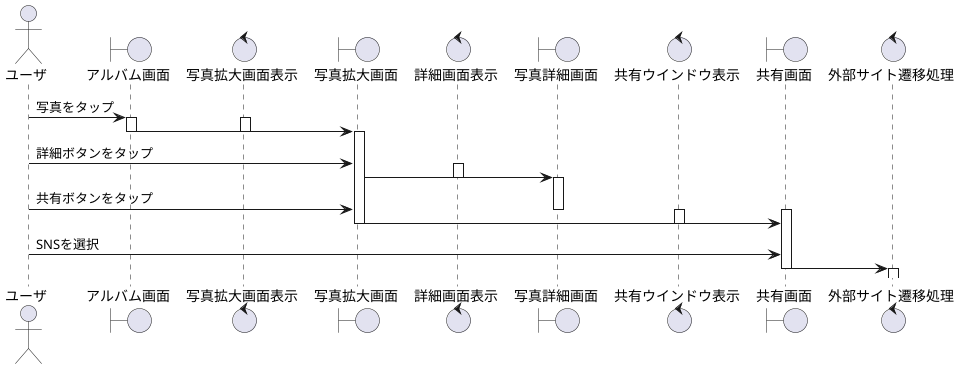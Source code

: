 @startuml 共有詳細
actor ユーザ as u
boundary アルバム画面 as a
control 写真拡大画面表示 as b
boundary 写真拡大画面 as c
control 詳細画面表示 as d
boundary 写真詳細画面 as e
control 共有ウインドウ表示 as f
boundary 共有画面 as g
control 外部サイト遷移処理 as h

u -> a:写真をタップ
activate a
activate b
a -> c
deactivate a
deactivate b
activate c
u -> c:詳細ボタンをタップ
activate d
c -> e
deactivate d
activate e
u -> c:共有ボタンをタップ
deactivate e
activate f
activate g
c -> g
deactivate f
deactivate c
u -> g:SNSを選択
g -> h
deactivate g
activate h
@enduml